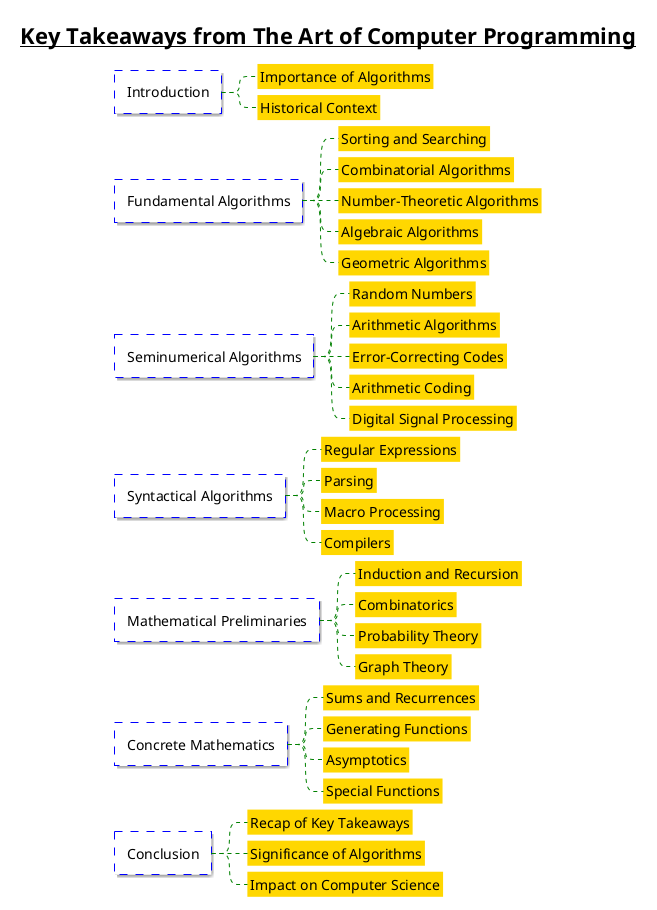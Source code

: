@startmindmap
<style>
node {
    Padding 12
    Margin 3
    HorizontalAlignment center
    LineColor blue
    LineThickness 3.0
    BackgroundColor gold
    RoundCorner 40
    MaximumWidth 1000
}

rootNode {
    LineStyle 8.0;3.0
    LineColor red
    BackgroundColor white
    LineThickness 1.0
    RoundCorner 0
    Shadowing 1.0
}

leafNode {
    LineColor gold
    RoundCorner 0
    Padding 3
}

arrow {
    LineStyle 4
    LineThickness 1.0
    LineColor green
}
</style>

title =__Key Takeaways from The Art of Computer Programming__

* Introduction
** Importance of Algorithms
** Historical Context

* Fundamental Algorithms
** Sorting and Searching
** Combinatorial Algorithms
** Number-Theoretic Algorithms
** Algebraic Algorithms
** Geometric Algorithms

* Seminumerical Algorithms
** Random Numbers
** Arithmetic Algorithms
** Error-Correcting Codes
** Arithmetic Coding
** Digital Signal Processing

* Syntactical Algorithms
** Regular Expressions
** Parsing
** Macro Processing
** Compilers

* Mathematical Preliminaries
** Induction and Recursion
** Combinatorics
** Probability Theory
** Graph Theory

* Concrete Mathematics
** Sums and Recurrences
** Generating Functions
** Asymptotics
** Special Functions

* Conclusion
** Recap of Key Takeaways
** Significance of Algorithms
** Impact on Computer Science

@endmindmap
